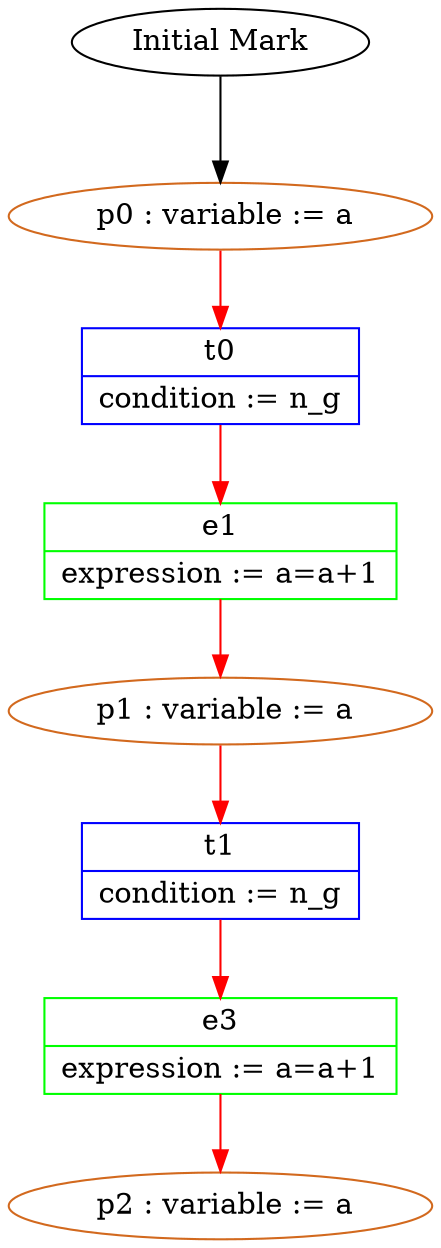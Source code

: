 digraph "example2vis" {
	fontname = "Times-Roman"; fontsize = 14;
	node [ height = 0.25, width = 0.4, shape = box ];
	edge [ color = red ];
	nodesep = 0.1; ranksep = 0.5;

	nodep0 [color = chocolate shape = ellipse, label = " p0 : variable := a"];
	nodep1 [color = chocolate shape = ellipse, label = " p1 : variable := a"];
	nodep2 [color = chocolate shape = ellipse, label = " p2 : variable := a"];

	nodet0 [color = blue shape = record, label = "{ t0  | condition := n_g }"];
	nodet1 [color = blue shape = record, label = "{ t1  | condition := n_g }"];
	nodee1 [color = green shape = record, label = "{ e1 | expression := a=a+1 }"];
	nodee3 [color = green shape = record, label = "{ e3 | expression := a=a+1 }"];

	nodep0 -> nodet0 [label=""];
	nodet0 -> nodee1 [label=""];
	nodee1 -> nodep1 [label=""];
	nodep1 -> nodet1 [label=""];
	nodet1 -> nodee3 [label=""];
	nodee3 -> nodep2 [label=""];
	nodestart [color = black shape = ellipse, label = "Initial Mark"];
	nodestart -> nodep0 [color = black label = " "];
}
